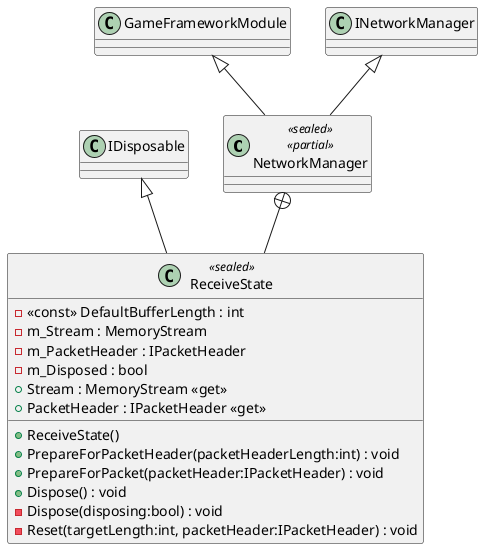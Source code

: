 @startuml
class NetworkManager <<sealed>> <<partial>> {
}
class ReceiveState <<sealed>> {
    - <<const>> DefaultBufferLength : int
    - m_Stream : MemoryStream
    - m_PacketHeader : IPacketHeader
    - m_Disposed : bool
    + ReceiveState()
    + Stream : MemoryStream <<get>>
    + PacketHeader : IPacketHeader <<get>>
    + PrepareForPacketHeader(packetHeaderLength:int) : void
    + PrepareForPacket(packetHeader:IPacketHeader) : void
    + Dispose() : void
    - Dispose(disposing:bool) : void
    - Reset(targetLength:int, packetHeader:IPacketHeader) : void
}
GameFrameworkModule <|-- NetworkManager
INetworkManager <|-- NetworkManager
NetworkManager +-- ReceiveState
IDisposable <|-- ReceiveState
@enduml
